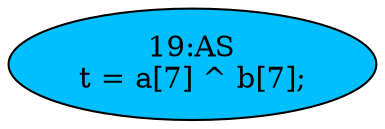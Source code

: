 strict digraph "" {
	node [label="\N"];
	"19:AS"	[ast="<pyverilog.vparser.ast.Assign object at 0x7fd7b188e490>",
		def_var="['t']",
		fillcolor=deepskyblue,
		label="19:AS
t = a[7] ^ b[7];",
		statements="[]",
		style=filled,
		typ=Assign,
		use_var="['a', 'b']"];
}
